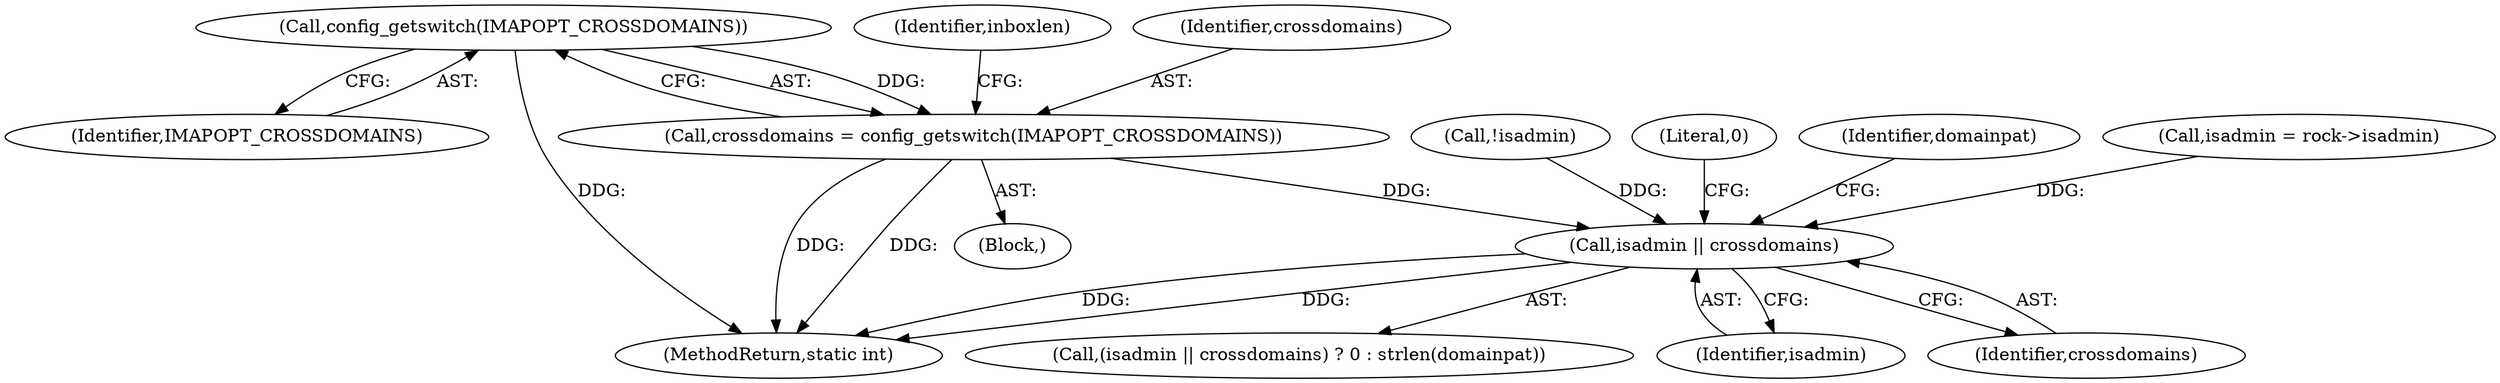 digraph "0_cyrus-imapd_6bd33275368edfa71ae117de895488584678ac79@API" {
"1000147" [label="(Call,config_getswitch(IMAPOPT_CROSSDOMAINS))"];
"1000145" [label="(Call,crossdomains = config_getswitch(IMAPOPT_CROSSDOMAINS))"];
"1000676" [label="(Call,isadmin || crossdomains)"];
"1000676" [label="(Call,isadmin || crossdomains)"];
"1000152" [label="(Identifier,inboxlen)"];
"1000442" [label="(Call,!isadmin)"];
"1000131" [label="(Block,)"];
"1000678" [label="(Identifier,crossdomains)"];
"1000145" [label="(Call,crossdomains = config_getswitch(IMAPOPT_CROSSDOMAINS))"];
"1000679" [label="(Literal,0)"];
"1000681" [label="(Identifier,domainpat)"];
"1000147" [label="(Call,config_getswitch(IMAPOPT_CROSSDOMAINS))"];
"1000146" [label="(Identifier,crossdomains)"];
"1000677" [label="(Identifier,isadmin)"];
"1000148" [label="(Identifier,IMAPOPT_CROSSDOMAINS)"];
"1000675" [label="(Call,(isadmin || crossdomains) ? 0 : strlen(domainpat))"];
"1000139" [label="(Call,isadmin = rock->isadmin)"];
"1000772" [label="(MethodReturn,static int)"];
"1000147" -> "1000145"  [label="AST: "];
"1000147" -> "1000148"  [label="CFG: "];
"1000148" -> "1000147"  [label="AST: "];
"1000145" -> "1000147"  [label="CFG: "];
"1000147" -> "1000772"  [label="DDG: "];
"1000147" -> "1000145"  [label="DDG: "];
"1000145" -> "1000131"  [label="AST: "];
"1000146" -> "1000145"  [label="AST: "];
"1000152" -> "1000145"  [label="CFG: "];
"1000145" -> "1000772"  [label="DDG: "];
"1000145" -> "1000772"  [label="DDG: "];
"1000145" -> "1000676"  [label="DDG: "];
"1000676" -> "1000675"  [label="AST: "];
"1000676" -> "1000677"  [label="CFG: "];
"1000676" -> "1000678"  [label="CFG: "];
"1000677" -> "1000676"  [label="AST: "];
"1000678" -> "1000676"  [label="AST: "];
"1000679" -> "1000676"  [label="CFG: "];
"1000681" -> "1000676"  [label="CFG: "];
"1000676" -> "1000772"  [label="DDG: "];
"1000676" -> "1000772"  [label="DDG: "];
"1000442" -> "1000676"  [label="DDG: "];
"1000139" -> "1000676"  [label="DDG: "];
}
